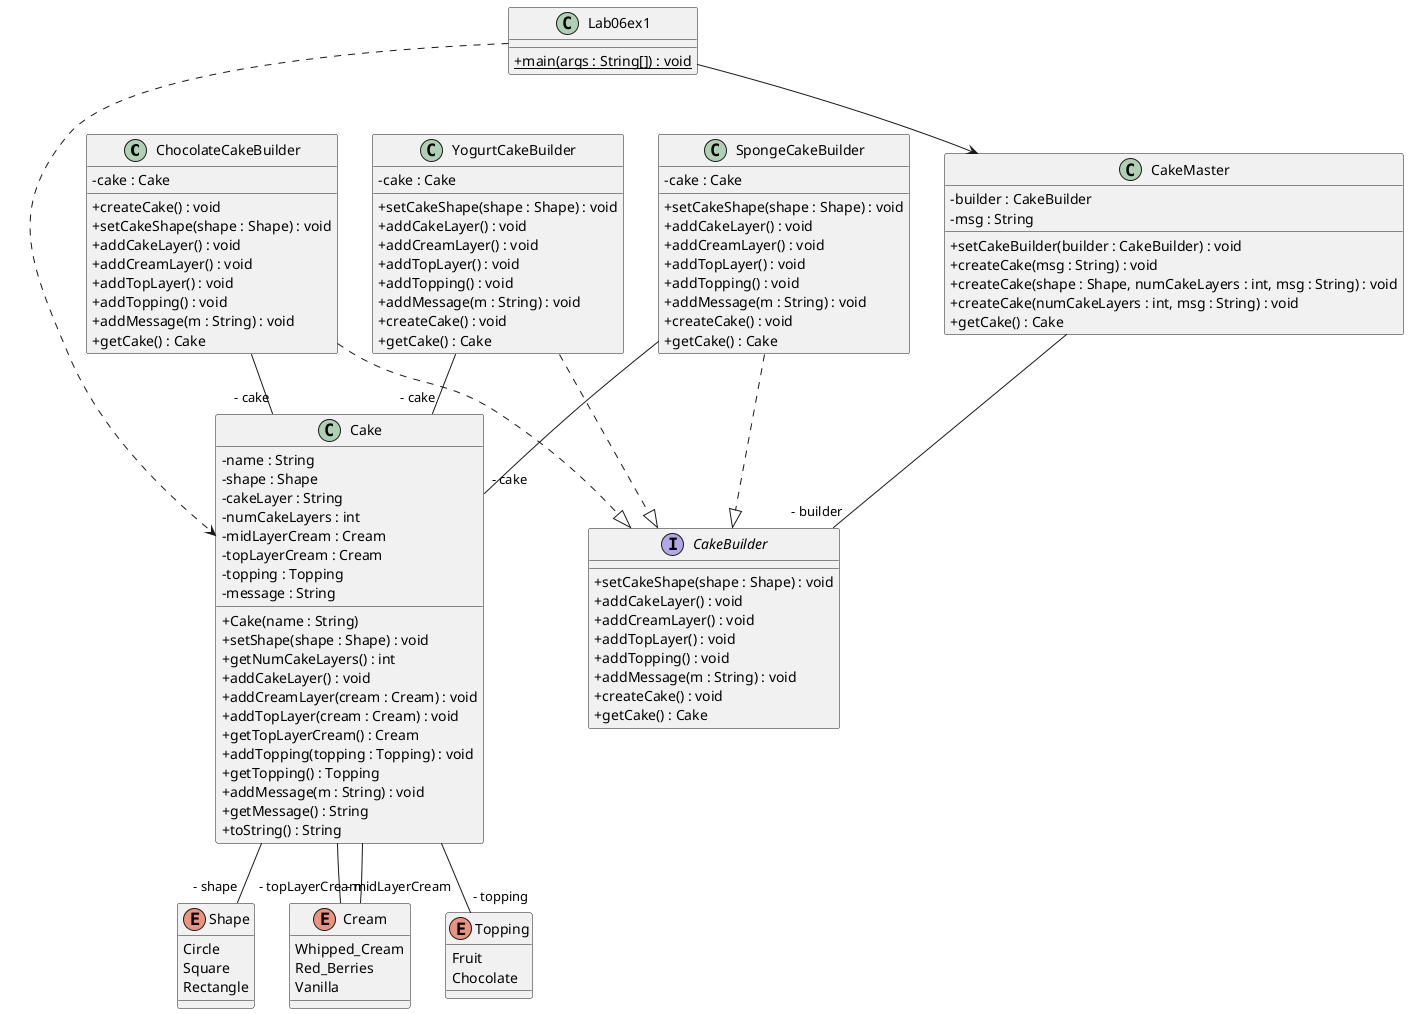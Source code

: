 @startuml
skinparam classAttributeIconSize 0
class ChocolateCakeBuilder{
- cake : Cake
+ createCake() : void
+ setCakeShape(shape : Shape) : void
+ addCakeLayer() : void
+ addCreamLayer() : void
+ addTopLayer() : void
+ addTopping() : void
+ addMessage(m : String) : void
+ getCake() : Cake
}
ChocolateCakeBuilder ..|> CakeBuilder
class Lab06ex1{
+ {static} main(args : String[]) : void
}
class Cake{
- name : String
- shape : Shape
- cakeLayer : String
- numCakeLayers : int
- midLayerCream : Cream
- topLayerCream : Cream
- topping : Topping
- message : String
+ Cake(name : String)
+ setShape(shape : Shape) : void
+ getNumCakeLayers() : int
+ addCakeLayer() : void
+ addCreamLayer(cream : Cream) : void
+ addTopLayer(cream : Cream) : void
+ getTopLayerCream() : Cream
+ addTopping(topping : Topping) : void
+ getTopping() : Topping
+ addMessage(m : String) : void
+ getMessage() : String
+ toString() : String
}
class YogurtCakeBuilder{
- cake : Cake
+ setCakeShape(shape : Shape) : void
+ addCakeLayer() : void
+ addCreamLayer() : void
+ addTopLayer() : void
+ addTopping() : void
+ addMessage(m : String) : void
+ createCake() : void
+ getCake() : Cake
}
YogurtCakeBuilder ..|> CakeBuilder
class SpongeCakeBuilder{
- cake : Cake
+ setCakeShape(shape : Shape) : void
+ addCakeLayer() : void
+ addCreamLayer() : void
+ addTopLayer() : void
+ addTopping() : void
+ addMessage(m : String) : void
+ createCake() : void
+ getCake() : Cake
}
SpongeCakeBuilder ..|> CakeBuilder
class CakeMaster{
- builder : CakeBuilder
- msg : String
+ setCakeBuilder(builder : CakeBuilder) : void
+ createCake(msg : String) : void
+ createCake(shape : Shape, numCakeLayers : int, msg : String) : void
+ createCake(numCakeLayers : int, msg : String) : void
+ getCake() : Cake
}
ChocolateCakeBuilder--"- cake" Cake
Cake--"- shape" Shape
Cake--"- midLayerCream" Cream
Cake--"- topLayerCream" Cream
Cake--"- topping" Topping
YogurtCakeBuilder--"- cake" Cake
SpongeCakeBuilder--"- cake" Cake
CakeMaster--"- builder" CakeBuilder
Lab06ex1 --> CakeMaster
Lab06ex1 ..> Cake
interface CakeBuilder{
+ setCakeShape(shape : Shape) : void
+ addCakeLayer() : void
+ addCreamLayer() : void
+ addTopLayer() : void
+ addTopping() : void
+ addMessage(m : String) : void
+ createCake() : void
+ getCake() : Cake
}
enum Topping{
Fruit
Chocolate
}
enum Cream{
Whipped_Cream
Red_Berries
Vanilla
}
enum Shape{
Circle
Square
Rectangle
}
@enduml